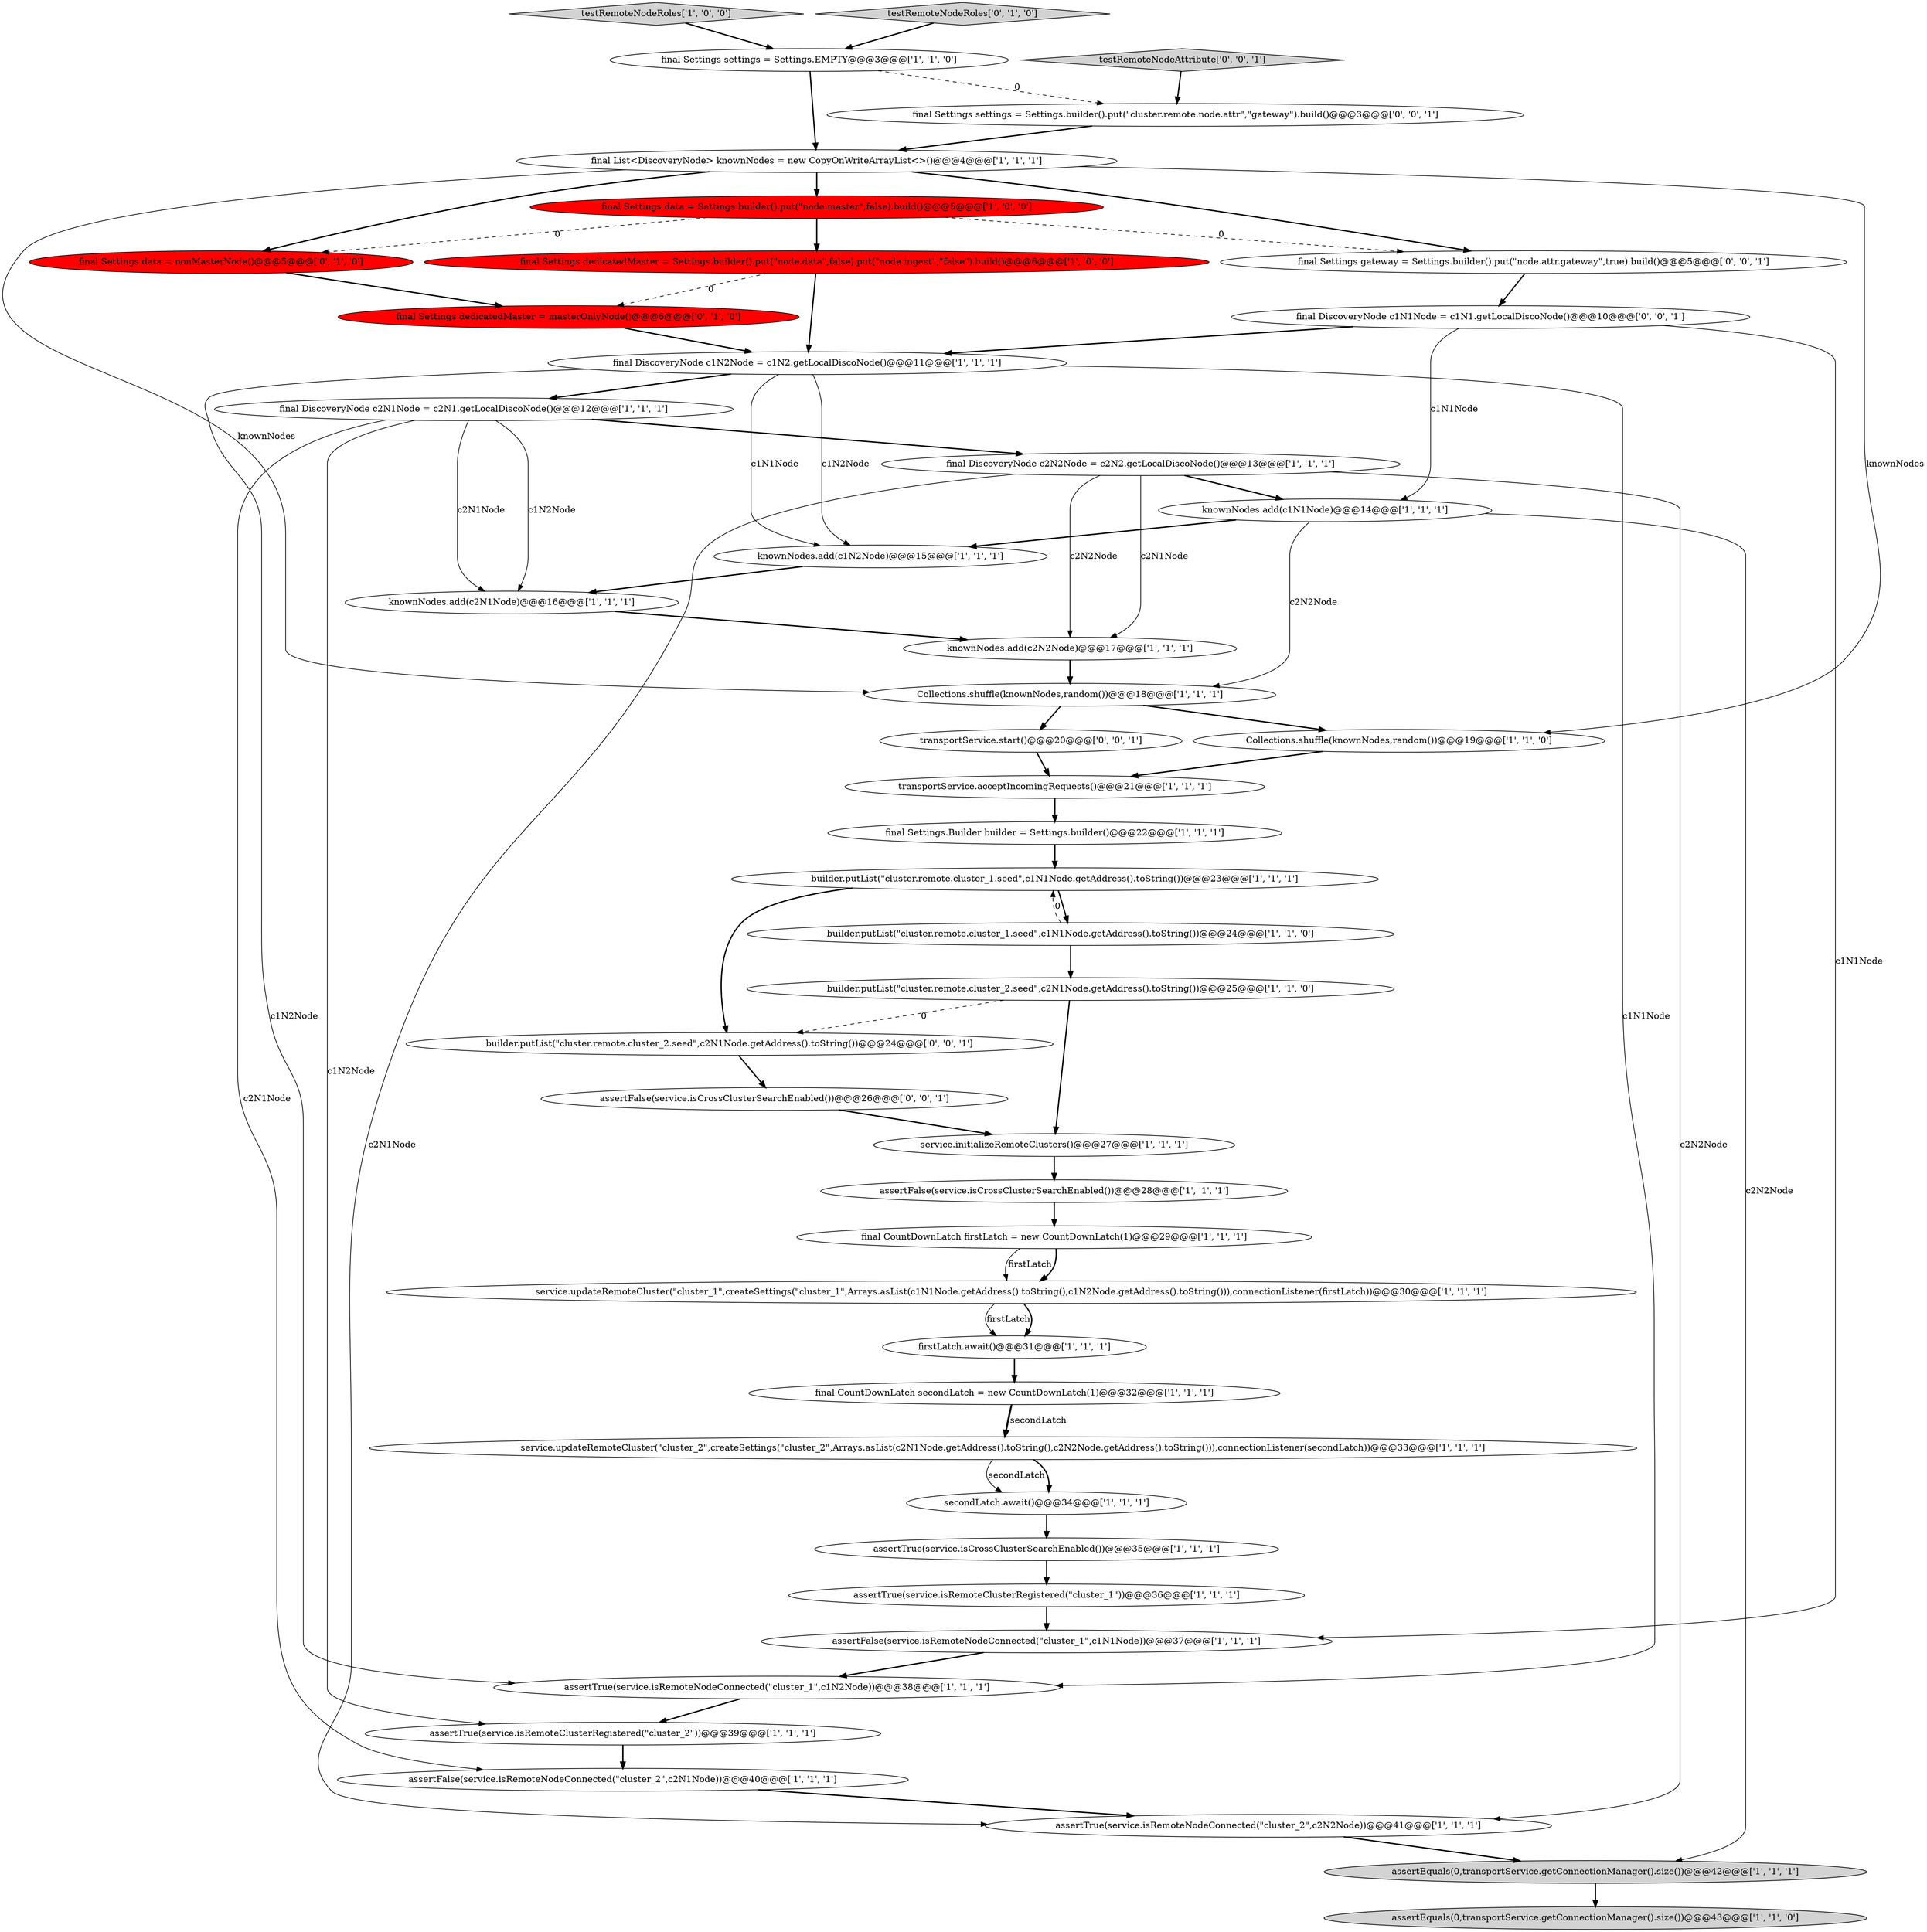 digraph {
3 [style = filled, label = "assertTrue(service.isRemoteClusterRegistered(\"cluster_1\"))@@@36@@@['1', '1', '1']", fillcolor = white, shape = ellipse image = "AAA0AAABBB1BBB"];
22 [style = filled, label = "final DiscoveryNode c2N2Node = c2N2.getLocalDiscoNode()@@@13@@@['1', '1', '1']", fillcolor = white, shape = ellipse image = "AAA0AAABBB1BBB"];
8 [style = filled, label = "assertFalse(service.isRemoteNodeConnected(\"cluster_2\",c2N1Node))@@@40@@@['1', '1', '1']", fillcolor = white, shape = ellipse image = "AAA0AAABBB1BBB"];
13 [style = filled, label = "assertTrue(service.isRemoteNodeConnected(\"cluster_1\",c1N2Node))@@@38@@@['1', '1', '1']", fillcolor = white, shape = ellipse image = "AAA0AAABBB1BBB"];
41 [style = filled, label = "builder.putList(\"cluster.remote.cluster_2.seed\",c2N1Node.getAddress().toString())@@@24@@@['0', '0', '1']", fillcolor = white, shape = ellipse image = "AAA0AAABBB3BBB"];
4 [style = filled, label = "final DiscoveryNode c2N1Node = c2N1.getLocalDiscoNode()@@@12@@@['1', '1', '1']", fillcolor = white, shape = ellipse image = "AAA0AAABBB1BBB"];
1 [style = filled, label = "final CountDownLatch firstLatch = new CountDownLatch(1)@@@29@@@['1', '1', '1']", fillcolor = white, shape = ellipse image = "AAA0AAABBB1BBB"];
12 [style = filled, label = "firstLatch.await()@@@31@@@['1', '1', '1']", fillcolor = white, shape = ellipse image = "AAA0AAABBB1BBB"];
38 [style = filled, label = "final Settings dedicatedMaster = masterOnlyNode()@@@6@@@['0', '1', '0']", fillcolor = red, shape = ellipse image = "AAA1AAABBB2BBB"];
18 [style = filled, label = "knownNodes.add(c2N1Node)@@@16@@@['1', '1', '1']", fillcolor = white, shape = ellipse image = "AAA0AAABBB1BBB"];
6 [style = filled, label = "knownNodes.add(c1N1Node)@@@14@@@['1', '1', '1']", fillcolor = white, shape = ellipse image = "AAA0AAABBB1BBB"];
21 [style = filled, label = "assertFalse(service.isRemoteNodeConnected(\"cluster_1\",c1N1Node))@@@37@@@['1', '1', '1']", fillcolor = white, shape = ellipse image = "AAA0AAABBB1BBB"];
16 [style = filled, label = "assertTrue(service.isCrossClusterSearchEnabled())@@@35@@@['1', '1', '1']", fillcolor = white, shape = ellipse image = "AAA0AAABBB1BBB"];
19 [style = filled, label = "builder.putList(\"cluster.remote.cluster_1.seed\",c1N1Node.getAddress().toString())@@@24@@@['1', '1', '0']", fillcolor = white, shape = ellipse image = "AAA0AAABBB1BBB"];
10 [style = filled, label = "builder.putList(\"cluster.remote.cluster_2.seed\",c2N1Node.getAddress().toString())@@@25@@@['1', '1', '0']", fillcolor = white, shape = ellipse image = "AAA0AAABBB1BBB"];
0 [style = filled, label = "final Settings settings = Settings.EMPTY@@@3@@@['1', '1', '0']", fillcolor = white, shape = ellipse image = "AAA0AAABBB1BBB"];
5 [style = filled, label = "secondLatch.await()@@@34@@@['1', '1', '1']", fillcolor = white, shape = ellipse image = "AAA0AAABBB1BBB"];
20 [style = filled, label = "final Settings dedicatedMaster = Settings.builder().put(\"node.data\",false).put(\"node.ingest\",\"false\").build()@@@6@@@['1', '0', '0']", fillcolor = red, shape = ellipse image = "AAA1AAABBB1BBB"];
17 [style = filled, label = "knownNodes.add(c1N2Node)@@@15@@@['1', '1', '1']", fillcolor = white, shape = ellipse image = "AAA0AAABBB1BBB"];
11 [style = filled, label = "assertTrue(service.isRemoteNodeConnected(\"cluster_2\",c2N2Node))@@@41@@@['1', '1', '1']", fillcolor = white, shape = ellipse image = "AAA0AAABBB1BBB"];
30 [style = filled, label = "final Settings data = Settings.builder().put(\"node.master\",false).build()@@@5@@@['1', '0', '0']", fillcolor = red, shape = ellipse image = "AAA1AAABBB1BBB"];
31 [style = filled, label = "testRemoteNodeRoles['1', '0', '0']", fillcolor = lightgray, shape = diamond image = "AAA0AAABBB1BBB"];
2 [style = filled, label = "final DiscoveryNode c1N2Node = c1N2.getLocalDiscoNode()@@@11@@@['1', '1', '1']", fillcolor = white, shape = ellipse image = "AAA0AAABBB1BBB"];
36 [style = filled, label = "final Settings data = nonMasterNode()@@@5@@@['0', '1', '0']", fillcolor = red, shape = ellipse image = "AAA1AAABBB2BBB"];
40 [style = filled, label = "transportService.start()@@@20@@@['0', '0', '1']", fillcolor = white, shape = ellipse image = "AAA0AAABBB3BBB"];
34 [style = filled, label = "service.updateRemoteCluster(\"cluster_2\",createSettings(\"cluster_2\",Arrays.asList(c2N1Node.getAddress().toString(),c2N2Node.getAddress().toString())),connectionListener(secondLatch))@@@33@@@['1', '1', '1']", fillcolor = white, shape = ellipse image = "AAA0AAABBB1BBB"];
43 [style = filled, label = "assertFalse(service.isCrossClusterSearchEnabled())@@@26@@@['0', '0', '1']", fillcolor = white, shape = ellipse image = "AAA0AAABBB3BBB"];
26 [style = filled, label = "service.initializeRemoteClusters()@@@27@@@['1', '1', '1']", fillcolor = white, shape = ellipse image = "AAA0AAABBB1BBB"];
42 [style = filled, label = "final Settings gateway = Settings.builder().put(\"node.attr.gateway\",true).build()@@@5@@@['0', '0', '1']", fillcolor = white, shape = ellipse image = "AAA0AAABBB3BBB"];
28 [style = filled, label = "final CountDownLatch secondLatch = new CountDownLatch(1)@@@32@@@['1', '1', '1']", fillcolor = white, shape = ellipse image = "AAA0AAABBB1BBB"];
24 [style = filled, label = "transportService.acceptIncomingRequests()@@@21@@@['1', '1', '1']", fillcolor = white, shape = ellipse image = "AAA0AAABBB1BBB"];
14 [style = filled, label = "builder.putList(\"cluster.remote.cluster_1.seed\",c1N1Node.getAddress().toString())@@@23@@@['1', '1', '1']", fillcolor = white, shape = ellipse image = "AAA0AAABBB1BBB"];
32 [style = filled, label = "Collections.shuffle(knownNodes,random())@@@19@@@['1', '1', '0']", fillcolor = white, shape = ellipse image = "AAA0AAABBB1BBB"];
37 [style = filled, label = "testRemoteNodeRoles['0', '1', '0']", fillcolor = lightgray, shape = diamond image = "AAA0AAABBB2BBB"];
27 [style = filled, label = "final Settings.Builder builder = Settings.builder()@@@22@@@['1', '1', '1']", fillcolor = white, shape = ellipse image = "AAA0AAABBB1BBB"];
7 [style = filled, label = "assertEquals(0,transportService.getConnectionManager().size())@@@42@@@['1', '1', '1']", fillcolor = lightgray, shape = ellipse image = "AAA0AAABBB1BBB"];
9 [style = filled, label = "knownNodes.add(c2N2Node)@@@17@@@['1', '1', '1']", fillcolor = white, shape = ellipse image = "AAA0AAABBB1BBB"];
39 [style = filled, label = "final DiscoveryNode c1N1Node = c1N1.getLocalDiscoNode()@@@10@@@['0', '0', '1']", fillcolor = white, shape = ellipse image = "AAA0AAABBB3BBB"];
44 [style = filled, label = "testRemoteNodeAttribute['0', '0', '1']", fillcolor = lightgray, shape = diamond image = "AAA0AAABBB3BBB"];
33 [style = filled, label = "final List<DiscoveryNode> knownNodes = new CopyOnWriteArrayList<>()@@@4@@@['1', '1', '1']", fillcolor = white, shape = ellipse image = "AAA0AAABBB1BBB"];
29 [style = filled, label = "assertTrue(service.isRemoteClusterRegistered(\"cluster_2\"))@@@39@@@['1', '1', '1']", fillcolor = white, shape = ellipse image = "AAA0AAABBB1BBB"];
15 [style = filled, label = "assertFalse(service.isCrossClusterSearchEnabled())@@@28@@@['1', '1', '1']", fillcolor = white, shape = ellipse image = "AAA0AAABBB1BBB"];
35 [style = filled, label = "service.updateRemoteCluster(\"cluster_1\",createSettings(\"cluster_1\",Arrays.asList(c1N1Node.getAddress().toString(),c1N2Node.getAddress().toString())),connectionListener(firstLatch))@@@30@@@['1', '1', '1']", fillcolor = white, shape = ellipse image = "AAA0AAABBB1BBB"];
25 [style = filled, label = "Collections.shuffle(knownNodes,random())@@@18@@@['1', '1', '1']", fillcolor = white, shape = ellipse image = "AAA0AAABBB1BBB"];
45 [style = filled, label = "final Settings settings = Settings.builder().put(\"cluster.remote.node.attr\",\"gateway\").build()@@@3@@@['0', '0', '1']", fillcolor = white, shape = ellipse image = "AAA0AAABBB3BBB"];
23 [style = filled, label = "assertEquals(0,transportService.getConnectionManager().size())@@@43@@@['1', '1', '0']", fillcolor = lightgray, shape = ellipse image = "AAA0AAABBB1BBB"];
6->17 [style = bold, label=""];
16->3 [style = bold, label=""];
29->8 [style = bold, label=""];
1->35 [style = solid, label="firstLatch"];
37->0 [style = bold, label=""];
4->8 [style = solid, label="c2N1Node"];
39->21 [style = solid, label="c1N1Node"];
12->28 [style = bold, label=""];
27->14 [style = bold, label=""];
28->34 [style = bold, label=""];
34->5 [style = solid, label="secondLatch"];
22->9 [style = solid, label="c2N1Node"];
30->20 [style = bold, label=""];
34->5 [style = bold, label=""];
22->11 [style = solid, label="c2N2Node"];
31->0 [style = bold, label=""];
42->39 [style = bold, label=""];
25->32 [style = bold, label=""];
45->33 [style = bold, label=""];
14->19 [style = bold, label=""];
19->10 [style = bold, label=""];
10->26 [style = bold, label=""];
1->35 [style = bold, label=""];
6->7 [style = solid, label="c2N2Node"];
43->26 [style = bold, label=""];
4->29 [style = solid, label="c1N2Node"];
2->13 [style = solid, label="c1N2Node"];
30->36 [style = dashed, label="0"];
2->4 [style = bold, label=""];
22->11 [style = solid, label="c2N1Node"];
0->45 [style = dashed, label="0"];
38->2 [style = bold, label=""];
20->2 [style = bold, label=""];
5->16 [style = bold, label=""];
4->18 [style = solid, label="c1N2Node"];
13->29 [style = bold, label=""];
10->41 [style = dashed, label="0"];
30->42 [style = dashed, label="0"];
20->38 [style = dashed, label="0"];
0->33 [style = bold, label=""];
35->12 [style = solid, label="firstLatch"];
21->13 [style = bold, label=""];
2->13 [style = solid, label="c1N1Node"];
33->42 [style = bold, label=""];
4->18 [style = solid, label="c2N1Node"];
9->25 [style = bold, label=""];
11->7 [style = bold, label=""];
7->23 [style = bold, label=""];
33->36 [style = bold, label=""];
26->15 [style = bold, label=""];
39->2 [style = bold, label=""];
18->9 [style = bold, label=""];
39->6 [style = solid, label="c1N1Node"];
33->30 [style = bold, label=""];
3->21 [style = bold, label=""];
40->24 [style = bold, label=""];
2->17 [style = solid, label="c1N2Node"];
33->32 [style = solid, label="knownNodes"];
33->25 [style = solid, label="knownNodes"];
36->38 [style = bold, label=""];
19->14 [style = dashed, label="0"];
35->12 [style = bold, label=""];
22->9 [style = solid, label="c2N2Node"];
44->45 [style = bold, label=""];
32->24 [style = bold, label=""];
8->11 [style = bold, label=""];
41->43 [style = bold, label=""];
4->22 [style = bold, label=""];
24->27 [style = bold, label=""];
14->41 [style = bold, label=""];
17->18 [style = bold, label=""];
25->40 [style = bold, label=""];
28->34 [style = solid, label="secondLatch"];
22->6 [style = bold, label=""];
6->25 [style = solid, label="c2N2Node"];
15->1 [style = bold, label=""];
2->17 [style = solid, label="c1N1Node"];
}
